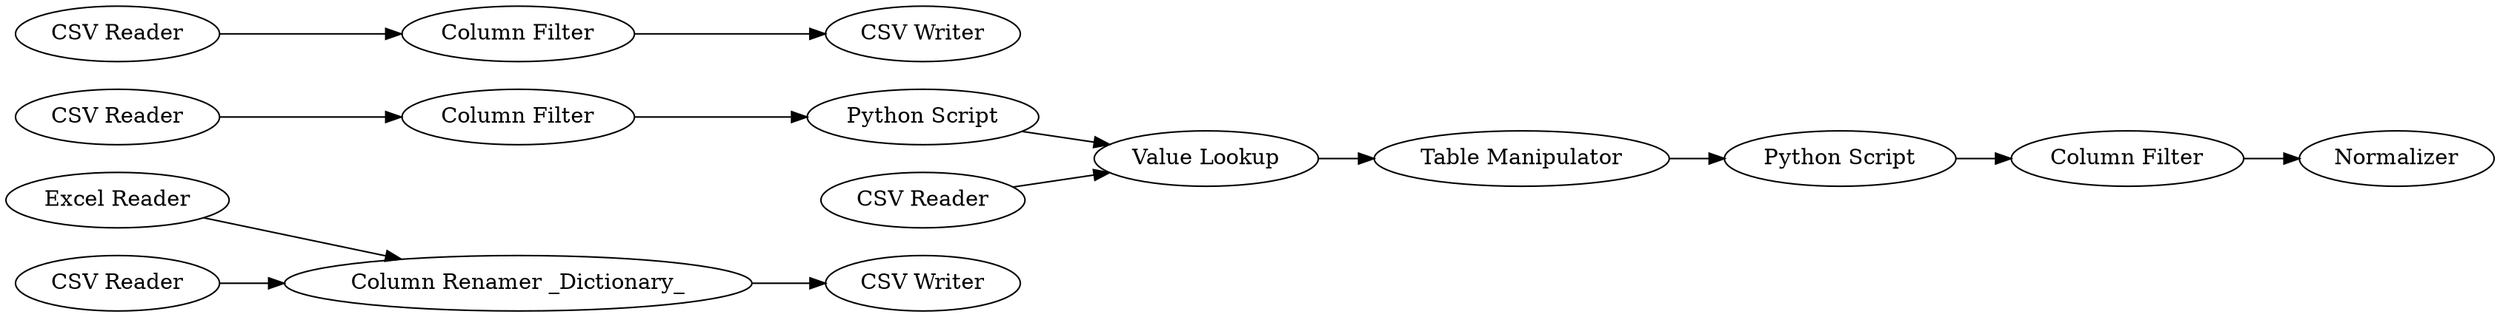 digraph {
	12 -> 15
	20 -> 21
	14 -> 8
	23 -> 24
	3 -> 4
	4 -> 18
	19 -> 20
	18 -> 20
	9 -> 12
	21 -> 22
	8 -> 16
	17 -> 12
	22 -> 23
	16 [label="CSV Writer"]
	24 [label=Normalizer]
	20 [label="Value Lookup"]
	22 [label="Python Script"]
	9 [label="Excel Reader"]
	23 [label="Column Filter"]
	4 [label="Column Filter"]
	18 [label="Python Script"]
	21 [label="Table Manipulator"]
	8 [label="Column Filter"]
	15 [label="CSV Writer"]
	14 [label="CSV Reader"]
	17 [label="CSV Reader"]
	3 [label="CSV Reader"]
	12 [label="Column Renamer _Dictionary_"]
	19 [label="CSV Reader"]
	rankdir=LR
}
